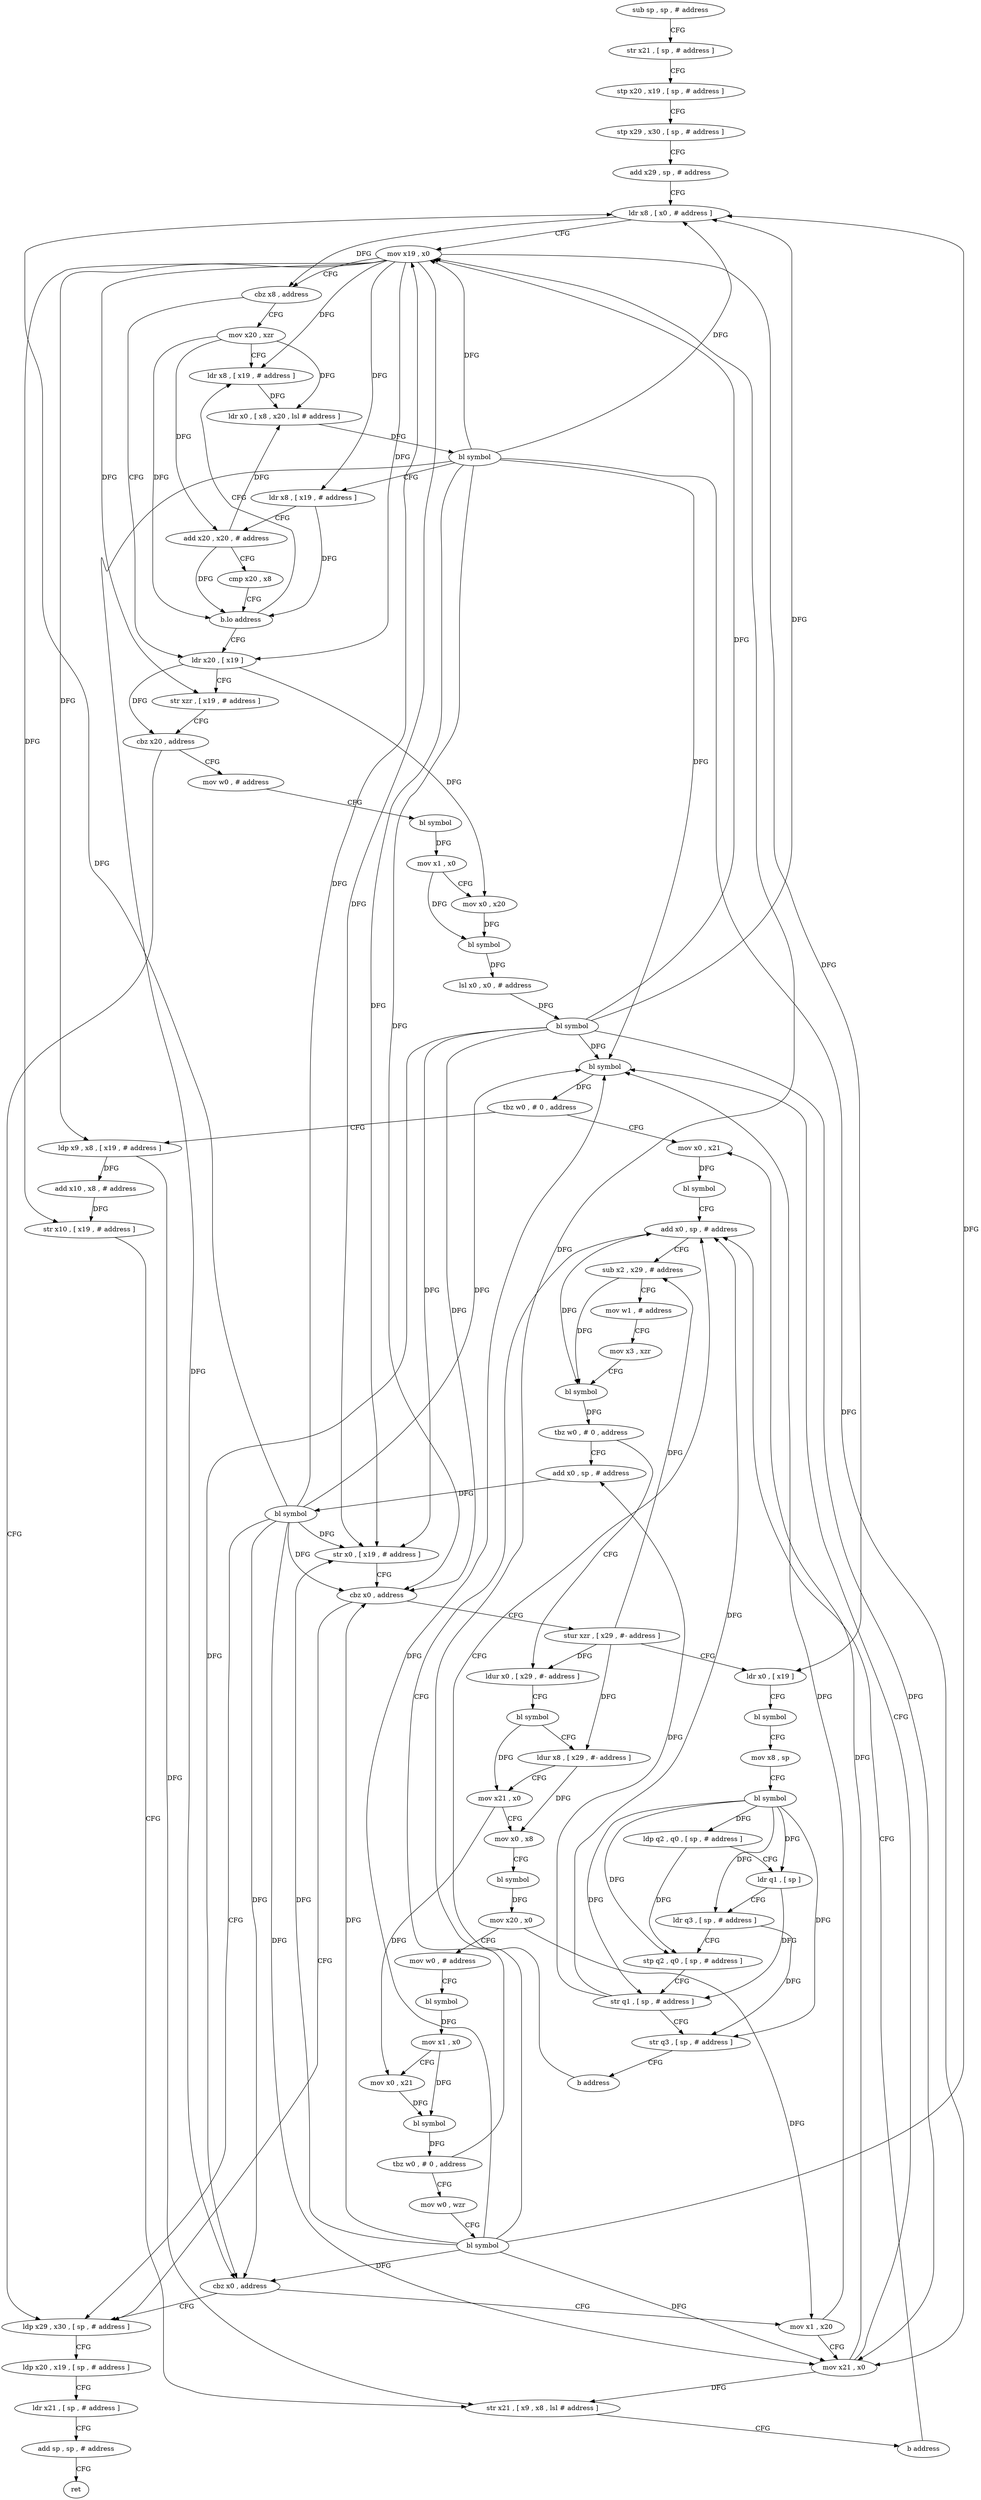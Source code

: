 digraph "func" {
"82596" [label = "sub sp , sp , # address" ]
"82600" [label = "str x21 , [ sp , # address ]" ]
"82604" [label = "stp x20 , x19 , [ sp , # address ]" ]
"82608" [label = "stp x29 , x30 , [ sp , # address ]" ]
"82612" [label = "add x29 , sp , # address" ]
"82616" [label = "ldr x8 , [ x0 , # address ]" ]
"82620" [label = "mov x19 , x0" ]
"82624" [label = "cbz x8 , address" ]
"82660" [label = "ldr x20 , [ x19 ]" ]
"82628" [label = "mov x20 , xzr" ]
"82664" [label = "str xzr , [ x19 , # address ]" ]
"82668" [label = "cbz x20 , address" ]
"82896" [label = "ldp x29 , x30 , [ sp , # address ]" ]
"82672" [label = "mov w0 , # address" ]
"82632" [label = "ldr x8 , [ x19 , # address ]" ]
"82900" [label = "ldp x20 , x19 , [ sp , # address ]" ]
"82904" [label = "ldr x21 , [ sp , # address ]" ]
"82908" [label = "add sp , sp , # address" ]
"82912" [label = "ret" ]
"82676" [label = "bl symbol" ]
"82680" [label = "mov x1 , x0" ]
"82684" [label = "mov x0 , x20" ]
"82688" [label = "bl symbol" ]
"82692" [label = "lsl x0 , x0 , # address" ]
"82696" [label = "bl symbol" ]
"82700" [label = "str x0 , [ x19 , # address ]" ]
"82704" [label = "cbz x0 , address" ]
"82708" [label = "stur xzr , [ x29 , #- address ]" ]
"82636" [label = "ldr x0 , [ x8 , x20 , lsl # address ]" ]
"82640" [label = "bl symbol" ]
"82644" [label = "ldr x8 , [ x19 , # address ]" ]
"82648" [label = "add x20 , x20 , # address" ]
"82652" [label = "cmp x20 , x8" ]
"82656" [label = "b.lo address" ]
"82712" [label = "ldr x0 , [ x19 ]" ]
"82716" [label = "bl symbol" ]
"82720" [label = "mov x8 , sp" ]
"82724" [label = "bl symbol" ]
"82728" [label = "ldp q2 , q0 , [ sp , # address ]" ]
"82732" [label = "ldr q1 , [ sp ]" ]
"82736" [label = "ldr q3 , [ sp , # address ]" ]
"82740" [label = "stp q2 , q0 , [ sp , # address ]" ]
"82744" [label = "str q1 , [ sp , # address ]" ]
"82748" [label = "str q3 , [ sp , # address ]" ]
"82752" [label = "b address" ]
"82764" [label = "add x0 , sp , # address" ]
"82768" [label = "sub x2 , x29 , # address" ]
"82772" [label = "mov w1 , # address" ]
"82776" [label = "mov x3 , xzr" ]
"82780" [label = "bl symbol" ]
"82784" [label = "tbz w0 , # 0 , address" ]
"82888" [label = "add x0 , sp , # address" ]
"82788" [label = "ldur x0 , [ x29 , #- address ]" ]
"82892" [label = "bl symbol" ]
"82792" [label = "bl symbol" ]
"82796" [label = "ldur x8 , [ x29 , #- address ]" ]
"82800" [label = "mov x21 , x0" ]
"82804" [label = "mov x0 , x8" ]
"82808" [label = "bl symbol" ]
"82812" [label = "mov x20 , x0" ]
"82816" [label = "mov w0 , # address" ]
"82820" [label = "bl symbol" ]
"82824" [label = "mov x1 , x0" ]
"82828" [label = "mov x0 , x21" ]
"82832" [label = "bl symbol" ]
"82836" [label = "tbz w0 , # 0 , address" ]
"82840" [label = "mov w0 , wzr" ]
"82844" [label = "bl symbol" ]
"82848" [label = "cbz x0 , address" ]
"82852" [label = "mov x1 , x20" ]
"82856" [label = "mov x21 , x0" ]
"82860" [label = "bl symbol" ]
"82864" [label = "tbz w0 , # 0 , address" ]
"82756" [label = "mov x0 , x21" ]
"82868" [label = "ldp x9 , x8 , [ x19 , # address ]" ]
"82760" [label = "bl symbol" ]
"82872" [label = "add x10 , x8 , # address" ]
"82876" [label = "str x10 , [ x19 , # address ]" ]
"82880" [label = "str x21 , [ x9 , x8 , lsl # address ]" ]
"82884" [label = "b address" ]
"82596" -> "82600" [ label = "CFG" ]
"82600" -> "82604" [ label = "CFG" ]
"82604" -> "82608" [ label = "CFG" ]
"82608" -> "82612" [ label = "CFG" ]
"82612" -> "82616" [ label = "CFG" ]
"82616" -> "82620" [ label = "CFG" ]
"82616" -> "82624" [ label = "DFG" ]
"82620" -> "82624" [ label = "CFG" ]
"82620" -> "82660" [ label = "DFG" ]
"82620" -> "82664" [ label = "DFG" ]
"82620" -> "82700" [ label = "DFG" ]
"82620" -> "82632" [ label = "DFG" ]
"82620" -> "82644" [ label = "DFG" ]
"82620" -> "82712" [ label = "DFG" ]
"82620" -> "82868" [ label = "DFG" ]
"82620" -> "82876" [ label = "DFG" ]
"82624" -> "82660" [ label = "CFG" ]
"82624" -> "82628" [ label = "CFG" ]
"82660" -> "82664" [ label = "CFG" ]
"82660" -> "82668" [ label = "DFG" ]
"82660" -> "82684" [ label = "DFG" ]
"82628" -> "82632" [ label = "CFG" ]
"82628" -> "82636" [ label = "DFG" ]
"82628" -> "82648" [ label = "DFG" ]
"82628" -> "82656" [ label = "DFG" ]
"82664" -> "82668" [ label = "CFG" ]
"82668" -> "82896" [ label = "CFG" ]
"82668" -> "82672" [ label = "CFG" ]
"82896" -> "82900" [ label = "CFG" ]
"82672" -> "82676" [ label = "CFG" ]
"82632" -> "82636" [ label = "DFG" ]
"82900" -> "82904" [ label = "CFG" ]
"82904" -> "82908" [ label = "CFG" ]
"82908" -> "82912" [ label = "CFG" ]
"82676" -> "82680" [ label = "DFG" ]
"82680" -> "82684" [ label = "CFG" ]
"82680" -> "82688" [ label = "DFG" ]
"82684" -> "82688" [ label = "DFG" ]
"82688" -> "82692" [ label = "DFG" ]
"82692" -> "82696" [ label = "DFG" ]
"82696" -> "82700" [ label = "DFG" ]
"82696" -> "82616" [ label = "DFG" ]
"82696" -> "82620" [ label = "DFG" ]
"82696" -> "82704" [ label = "DFG" ]
"82696" -> "82848" [ label = "DFG" ]
"82696" -> "82856" [ label = "DFG" ]
"82696" -> "82860" [ label = "DFG" ]
"82700" -> "82704" [ label = "CFG" ]
"82704" -> "82896" [ label = "CFG" ]
"82704" -> "82708" [ label = "CFG" ]
"82708" -> "82712" [ label = "CFG" ]
"82708" -> "82788" [ label = "DFG" ]
"82708" -> "82796" [ label = "DFG" ]
"82708" -> "82768" [ label = "DFG" ]
"82636" -> "82640" [ label = "DFG" ]
"82640" -> "82644" [ label = "CFG" ]
"82640" -> "82616" [ label = "DFG" ]
"82640" -> "82620" [ label = "DFG" ]
"82640" -> "82700" [ label = "DFG" ]
"82640" -> "82704" [ label = "DFG" ]
"82640" -> "82848" [ label = "DFG" ]
"82640" -> "82856" [ label = "DFG" ]
"82640" -> "82860" [ label = "DFG" ]
"82644" -> "82648" [ label = "CFG" ]
"82644" -> "82656" [ label = "DFG" ]
"82648" -> "82652" [ label = "CFG" ]
"82648" -> "82636" [ label = "DFG" ]
"82648" -> "82656" [ label = "DFG" ]
"82652" -> "82656" [ label = "CFG" ]
"82656" -> "82632" [ label = "CFG" ]
"82656" -> "82660" [ label = "CFG" ]
"82712" -> "82716" [ label = "CFG" ]
"82716" -> "82720" [ label = "CFG" ]
"82720" -> "82724" [ label = "CFG" ]
"82724" -> "82728" [ label = "DFG" ]
"82724" -> "82740" [ label = "DFG" ]
"82724" -> "82732" [ label = "DFG" ]
"82724" -> "82744" [ label = "DFG" ]
"82724" -> "82736" [ label = "DFG" ]
"82724" -> "82748" [ label = "DFG" ]
"82728" -> "82732" [ label = "CFG" ]
"82728" -> "82740" [ label = "DFG" ]
"82732" -> "82736" [ label = "CFG" ]
"82732" -> "82744" [ label = "DFG" ]
"82736" -> "82740" [ label = "CFG" ]
"82736" -> "82748" [ label = "DFG" ]
"82740" -> "82744" [ label = "CFG" ]
"82744" -> "82748" [ label = "CFG" ]
"82744" -> "82764" [ label = "DFG" ]
"82744" -> "82888" [ label = "DFG" ]
"82748" -> "82752" [ label = "CFG" ]
"82752" -> "82764" [ label = "CFG" ]
"82764" -> "82768" [ label = "CFG" ]
"82764" -> "82780" [ label = "DFG" ]
"82768" -> "82772" [ label = "CFG" ]
"82768" -> "82780" [ label = "DFG" ]
"82772" -> "82776" [ label = "CFG" ]
"82776" -> "82780" [ label = "CFG" ]
"82780" -> "82784" [ label = "DFG" ]
"82784" -> "82888" [ label = "CFG" ]
"82784" -> "82788" [ label = "CFG" ]
"82888" -> "82892" [ label = "DFG" ]
"82788" -> "82792" [ label = "CFG" ]
"82892" -> "82896" [ label = "CFG" ]
"82892" -> "82616" [ label = "DFG" ]
"82892" -> "82620" [ label = "DFG" ]
"82892" -> "82700" [ label = "DFG" ]
"82892" -> "82704" [ label = "DFG" ]
"82892" -> "82848" [ label = "DFG" ]
"82892" -> "82856" [ label = "DFG" ]
"82892" -> "82860" [ label = "DFG" ]
"82792" -> "82796" [ label = "CFG" ]
"82792" -> "82800" [ label = "DFG" ]
"82796" -> "82800" [ label = "CFG" ]
"82796" -> "82804" [ label = "DFG" ]
"82800" -> "82804" [ label = "CFG" ]
"82800" -> "82828" [ label = "DFG" ]
"82804" -> "82808" [ label = "CFG" ]
"82808" -> "82812" [ label = "DFG" ]
"82812" -> "82816" [ label = "CFG" ]
"82812" -> "82852" [ label = "DFG" ]
"82816" -> "82820" [ label = "CFG" ]
"82820" -> "82824" [ label = "DFG" ]
"82824" -> "82828" [ label = "CFG" ]
"82824" -> "82832" [ label = "DFG" ]
"82828" -> "82832" [ label = "DFG" ]
"82832" -> "82836" [ label = "DFG" ]
"82836" -> "82764" [ label = "CFG" ]
"82836" -> "82840" [ label = "CFG" ]
"82840" -> "82844" [ label = "CFG" ]
"82844" -> "82848" [ label = "DFG" ]
"82844" -> "82616" [ label = "DFG" ]
"82844" -> "82620" [ label = "DFG" ]
"82844" -> "82700" [ label = "DFG" ]
"82844" -> "82704" [ label = "DFG" ]
"82844" -> "82856" [ label = "DFG" ]
"82844" -> "82860" [ label = "DFG" ]
"82848" -> "82896" [ label = "CFG" ]
"82848" -> "82852" [ label = "CFG" ]
"82852" -> "82856" [ label = "CFG" ]
"82852" -> "82860" [ label = "DFG" ]
"82856" -> "82860" [ label = "CFG" ]
"82856" -> "82756" [ label = "DFG" ]
"82856" -> "82880" [ label = "DFG" ]
"82860" -> "82864" [ label = "DFG" ]
"82864" -> "82756" [ label = "CFG" ]
"82864" -> "82868" [ label = "CFG" ]
"82756" -> "82760" [ label = "DFG" ]
"82868" -> "82872" [ label = "DFG" ]
"82868" -> "82880" [ label = "DFG" ]
"82760" -> "82764" [ label = "CFG" ]
"82872" -> "82876" [ label = "DFG" ]
"82876" -> "82880" [ label = "CFG" ]
"82880" -> "82884" [ label = "CFG" ]
"82884" -> "82764" [ label = "CFG" ]
}
